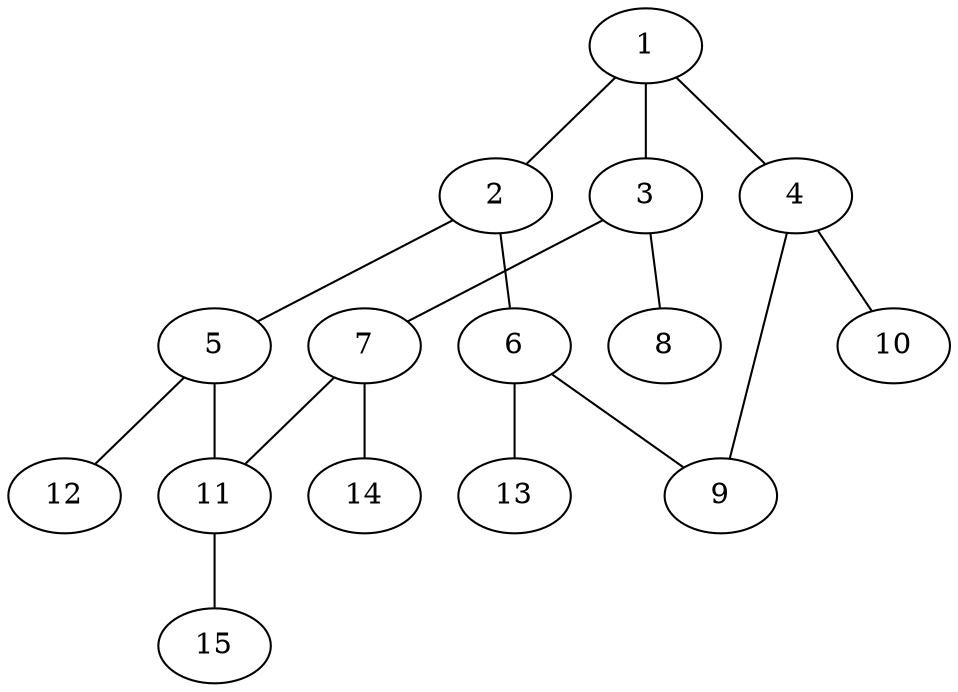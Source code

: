 graph molecule_461 {
	1	 [chem=C];
	2	 [chem=C];
	1 -- 2	 [valence=2];
	3	 [chem=C];
	1 -- 3	 [valence=1];
	4	 [chem=C];
	1 -- 4	 [valence=1];
	5	 [chem=C];
	2 -- 5	 [valence=1];
	6	 [chem=C];
	2 -- 6	 [valence=1];
	7	 [chem=C];
	3 -- 7	 [valence=2];
	8	 [chem=Br];
	3 -- 8	 [valence=1];
	9	 [chem=O];
	4 -- 9	 [valence=1];
	10	 [chem=O];
	4 -- 10	 [valence=2];
	11	 [chem=C];
	5 -- 11	 [valence=2];
	12	 [chem=Br];
	5 -- 12	 [valence=1];
	6 -- 9	 [valence=1];
	13	 [chem=O];
	6 -- 13	 [valence=2];
	7 -- 11	 [valence=1];
	14	 [chem=Br];
	7 -- 14	 [valence=1];
	15	 [chem=Br];
	11 -- 15	 [valence=1];
}
